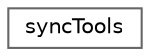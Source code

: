 digraph "Graphical Class Hierarchy"
{
 // LATEX_PDF_SIZE
  bgcolor="transparent";
  edge [fontname=Helvetica,fontsize=10,labelfontname=Helvetica,labelfontsize=10];
  node [fontname=Helvetica,fontsize=10,shape=box,height=0.2,width=0.4];
  rankdir="LR";
  Node0 [id="Node000000",label="syncTools",height=0.2,width=0.4,color="grey40", fillcolor="white", style="filled",URL="$classFoam_1_1syncTools.html",tooltip="Various tools to aid synchronizing lists across coupled patches. WIP."];
}
